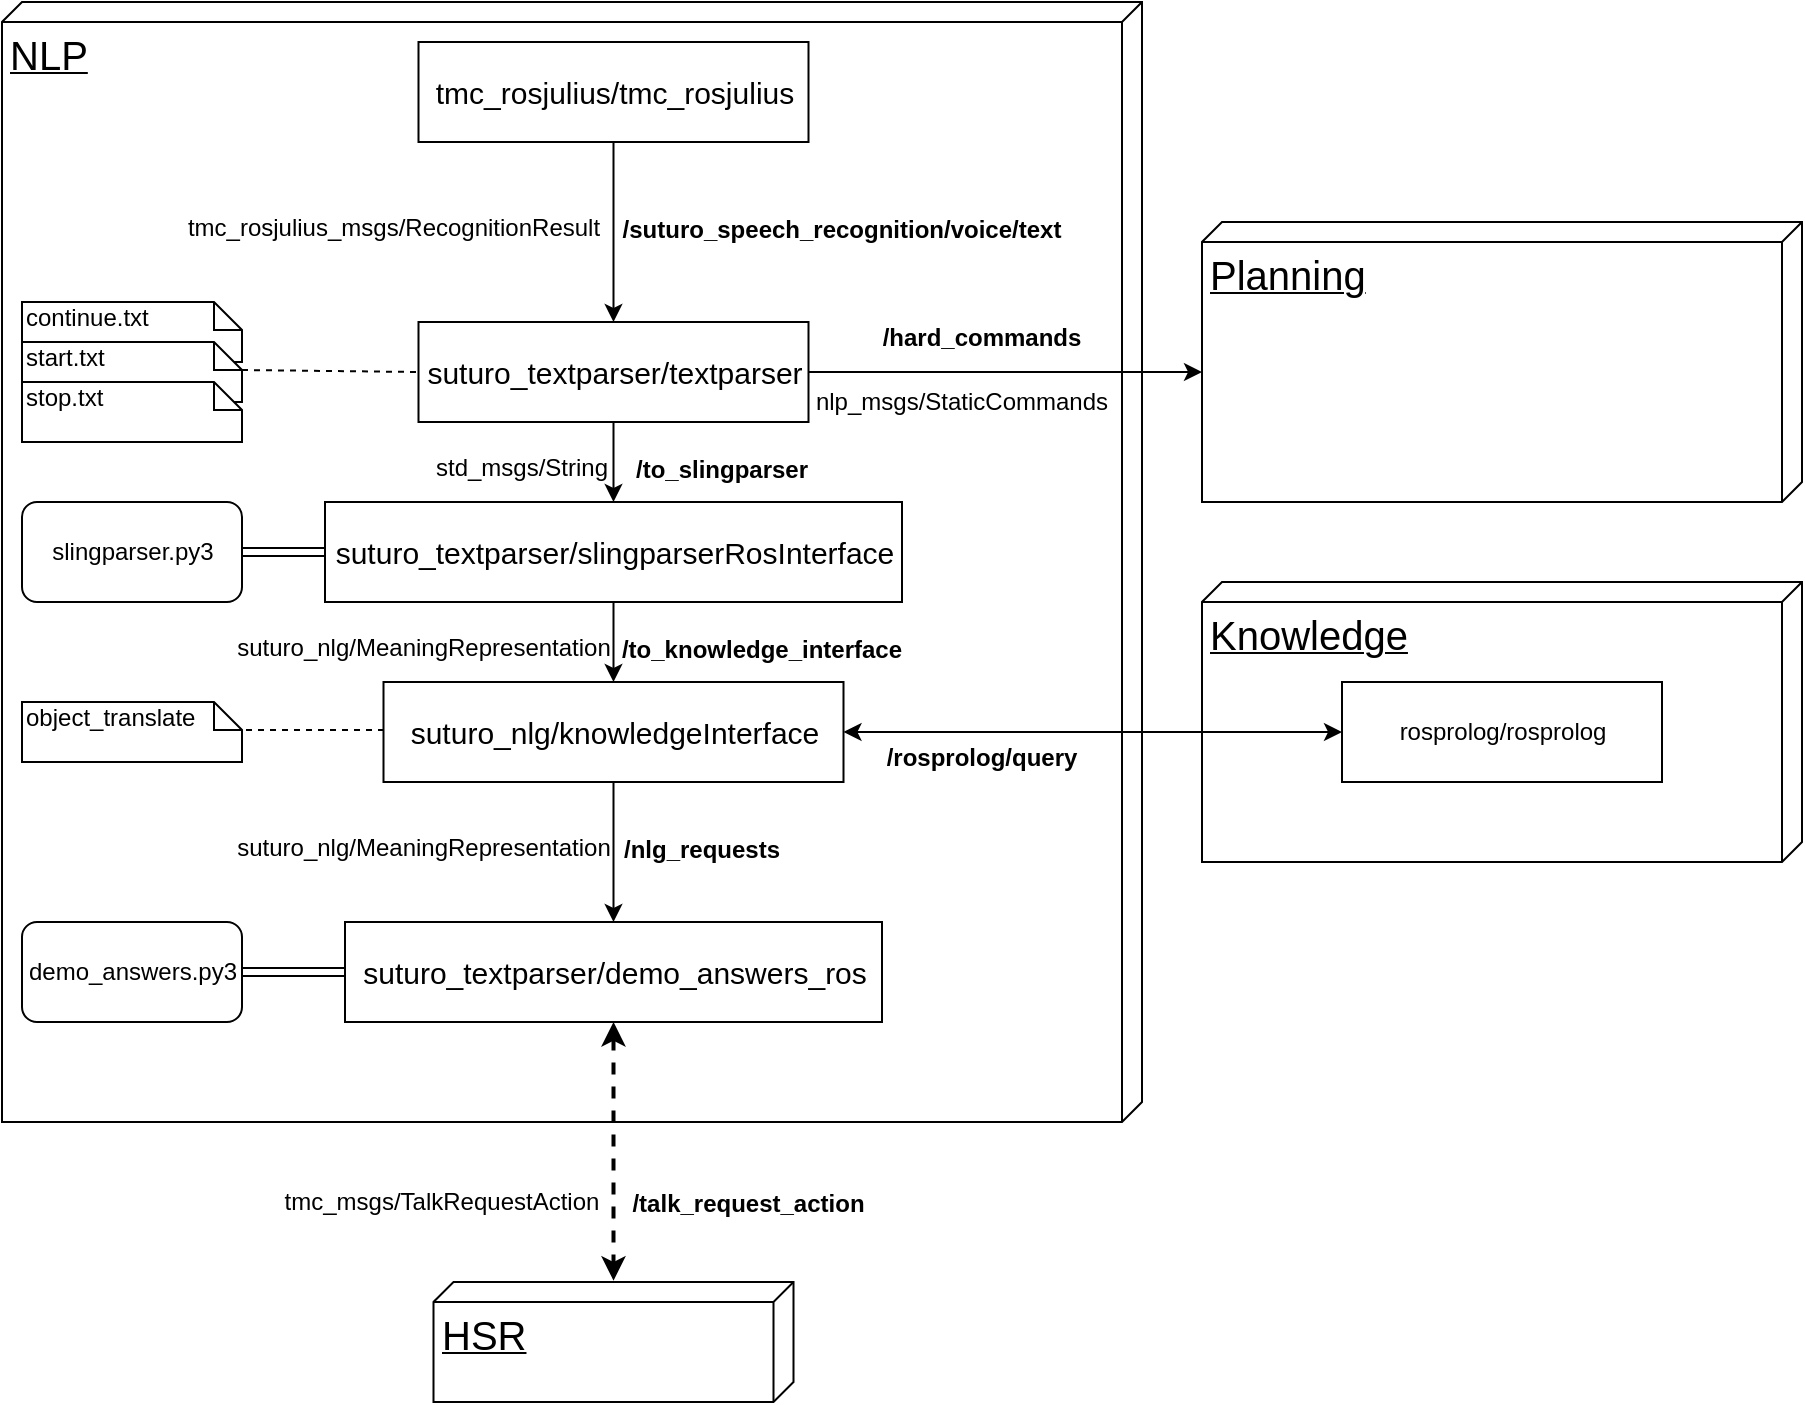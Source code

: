 <mxfile version="13.0.8" type="device"><diagram id="Cdkig--bH-7kGWkOHFzE" name="Page-1"><mxGraphModel dx="2946" dy="1596" grid="1" gridSize="10" guides="1" tooltips="1" connect="1" arrows="1" fold="1" page="1" pageScale="1" pageWidth="500" pageHeight="400" math="0" shadow="0"><root><mxCell id="0"/><mxCell id="1" parent="0"/><mxCell id="wPMgerVZ_2WTFrj-2VJB-2" value="&lt;font style=&quot;font-size: 20px&quot;&gt;NLP&lt;/font&gt;" style="verticalAlign=top;align=left;spacingTop=8;spacingLeft=2;spacingRight=12;shape=cube;size=10;direction=south;fontStyle=4;html=1;" vertex="1" parent="1"><mxGeometry x="40" y="10" width="570" height="560" as="geometry"/></mxCell><mxCell id="wPMgerVZ_2WTFrj-2VJB-3" value="&lt;font style=&quot;font-size: 15px&quot;&gt;&lt;span style=&quot;background-color: rgb(255 , 255 , 255)&quot;&gt;tmc_rosjulius/&lt;/span&gt;tmc_rosjulius&lt;/font&gt;" style="html=1;" vertex="1" parent="1"><mxGeometry x="248.25" y="30" width="195" height="50" as="geometry"/></mxCell><mxCell id="wPMgerVZ_2WTFrj-2VJB-4" value="&lt;span style=&quot;background-color: rgb(255 , 255 , 255)&quot;&gt;&lt;font style=&quot;font-size: 15px&quot;&gt;suturo_textparser/textparser&lt;/font&gt;&lt;/span&gt;" style="html=1;" vertex="1" parent="1"><mxGeometry x="248.25" y="170" width="195" height="50" as="geometry"/></mxCell><mxCell id="wPMgerVZ_2WTFrj-2VJB-5" value="&lt;span style=&quot;background-color: rgb(255 , 255 , 255)&quot;&gt;&lt;font style=&quot;font-size: 15px&quot;&gt;suturo_textparser/slingparserRosInterface&lt;/font&gt;&lt;/span&gt;" style="html=1;" vertex="1" parent="1"><mxGeometry x="201.5" y="260" width="288.5" height="50" as="geometry"/></mxCell><mxCell id="wPMgerVZ_2WTFrj-2VJB-6" value="&lt;span style=&quot;background-color: rgb(255 , 255 , 255)&quot;&gt;&lt;font style=&quot;font-size: 15px&quot;&gt;suturo_nlg/knowledgeInterface&lt;/font&gt;&lt;/span&gt;" style="html=1;" vertex="1" parent="1"><mxGeometry x="230.75" y="350" width="230" height="50" as="geometry"/></mxCell><mxCell id="wPMgerVZ_2WTFrj-2VJB-7" value="&lt;span style=&quot;background-color: rgb(255 , 255 , 255)&quot;&gt;&lt;font style=&quot;font-size: 15px&quot;&gt;suturo_textparser/demo_answers_ros&lt;/font&gt;&lt;/span&gt;" style="html=1;" vertex="1" parent="1"><mxGeometry x="211.5" y="470" width="268.5" height="50" as="geometry"/></mxCell><mxCell id="wPMgerVZ_2WTFrj-2VJB-8" value="slingparser.py3" style="html=1;gradientColor=none;glass=0;rounded=1;" vertex="1" parent="1"><mxGeometry x="50" y="260" width="110" height="50" as="geometry"/></mxCell><mxCell id="wPMgerVZ_2WTFrj-2VJB-9" value="" style="shape=link;html=1;entryX=0;entryY=0.5;entryDx=0;entryDy=0;exitX=1;exitY=0.5;exitDx=0;exitDy=0;" edge="1" parent="1" source="wPMgerVZ_2WTFrj-2VJB-8" target="wPMgerVZ_2WTFrj-2VJB-5"><mxGeometry width="50" height="50" relative="1" as="geometry"><mxPoint x="380" y="430" as="sourcePoint"/><mxPoint x="430" y="380" as="targetPoint"/></mxGeometry></mxCell><mxCell id="wPMgerVZ_2WTFrj-2VJB-10" value="demo_answers.py3" style="html=1;gradientColor=none;glass=0;rounded=1;" vertex="1" parent="1"><mxGeometry x="50" y="470" width="110" height="50" as="geometry"/></mxCell><mxCell id="wPMgerVZ_2WTFrj-2VJB-11" value="" style="shape=link;html=1;exitX=1;exitY=0.5;exitDx=0;exitDy=0;" edge="1" parent="1" source="wPMgerVZ_2WTFrj-2VJB-10" target="wPMgerVZ_2WTFrj-2VJB-7"><mxGeometry width="50" height="50" relative="1" as="geometry"><mxPoint x="380" y="430" as="sourcePoint"/><mxPoint x="430" y="380" as="targetPoint"/></mxGeometry></mxCell><mxCell id="wPMgerVZ_2WTFrj-2VJB-12" value="&lt;font style=&quot;font-size: 20px&quot;&gt;Knowledge&lt;/font&gt;" style="verticalAlign=top;align=left;spacingTop=8;spacingLeft=2;spacingRight=12;shape=cube;size=10;direction=south;fontStyle=4;html=1;" vertex="1" parent="1"><mxGeometry x="640" y="300" width="300" height="140" as="geometry"/></mxCell><mxCell id="wPMgerVZ_2WTFrj-2VJB-15" value="&lt;span style=&quot;background-color: rgb(255 , 255 , 255)&quot;&gt;rosprolog/rosprolog&lt;/span&gt;" style="html=1;" vertex="1" parent="1"><mxGeometry x="710" y="350" width="160" height="50" as="geometry"/></mxCell><mxCell id="wPMgerVZ_2WTFrj-2VJB-16" value="&lt;font style=&quot;font-size: 20px&quot;&gt;HSR&lt;/font&gt;" style="verticalAlign=top;align=left;spacingTop=8;spacingLeft=2;spacingRight=12;shape=cube;size=10;direction=south;fontStyle=4;html=1;rounded=1;glass=0;gradientColor=none;" vertex="1" parent="1"><mxGeometry x="255.75" y="650" width="180" height="60" as="geometry"/></mxCell><mxCell id="wPMgerVZ_2WTFrj-2VJB-17" value="" style="endArrow=classic;html=1;entryX=0.5;entryY=0;entryDx=0;entryDy=0;exitX=0.5;exitY=1;exitDx=0;exitDy=0;" edge="1" parent="1" source="wPMgerVZ_2WTFrj-2VJB-3" target="wPMgerVZ_2WTFrj-2VJB-4"><mxGeometry width="50" height="50" relative="1" as="geometry"><mxPoint x="390" y="340" as="sourcePoint"/><mxPoint x="440" y="290" as="targetPoint"/></mxGeometry></mxCell><mxCell id="wPMgerVZ_2WTFrj-2VJB-18" value="" style="endArrow=classic;html=1;entryX=0.5;entryY=0;entryDx=0;entryDy=0;exitX=0.5;exitY=1;exitDx=0;exitDy=0;" edge="1" parent="1" source="wPMgerVZ_2WTFrj-2VJB-4" target="wPMgerVZ_2WTFrj-2VJB-5"><mxGeometry width="50" height="50" relative="1" as="geometry"><mxPoint x="390" y="340" as="sourcePoint"/><mxPoint x="440" y="290" as="targetPoint"/></mxGeometry></mxCell><mxCell id="wPMgerVZ_2WTFrj-2VJB-19" value="" style="endArrow=classic;html=1;entryX=0.5;entryY=0;entryDx=0;entryDy=0;exitX=0.5;exitY=1;exitDx=0;exitDy=0;" edge="1" parent="1" source="wPMgerVZ_2WTFrj-2VJB-5" target="wPMgerVZ_2WTFrj-2VJB-6"><mxGeometry width="50" height="50" relative="1" as="geometry"><mxPoint x="390" y="340" as="sourcePoint"/><mxPoint x="440" y="290" as="targetPoint"/></mxGeometry></mxCell><mxCell id="wPMgerVZ_2WTFrj-2VJB-20" value="" style="endArrow=classic;html=1;entryX=0.5;entryY=0;entryDx=0;entryDy=0;exitX=0.5;exitY=1;exitDx=0;exitDy=0;" edge="1" parent="1" source="wPMgerVZ_2WTFrj-2VJB-6" target="wPMgerVZ_2WTFrj-2VJB-7"><mxGeometry width="50" height="50" relative="1" as="geometry"><mxPoint x="390" y="340" as="sourcePoint"/><mxPoint x="440" y="290" as="targetPoint"/></mxGeometry></mxCell><mxCell id="wPMgerVZ_2WTFrj-2VJB-21" value="" style="endArrow=classic;startArrow=classic;html=1;entryX=-0.011;entryY=0.5;entryDx=0;entryDy=0;entryPerimeter=0;exitX=0.5;exitY=1;exitDx=0;exitDy=0;dashed=1;strokeWidth=2;" edge="1" parent="1" source="wPMgerVZ_2WTFrj-2VJB-7" target="wPMgerVZ_2WTFrj-2VJB-16"><mxGeometry width="50" height="50" relative="1" as="geometry"><mxPoint x="390" y="520" as="sourcePoint"/><mxPoint x="440" y="470" as="targetPoint"/></mxGeometry></mxCell><mxCell id="wPMgerVZ_2WTFrj-2VJB-22" value="" style="endArrow=classic;startArrow=classic;html=1;entryX=1;entryY=0.5;entryDx=0;entryDy=0;" edge="1" parent="1" source="wPMgerVZ_2WTFrj-2VJB-15" target="wPMgerVZ_2WTFrj-2VJB-6"><mxGeometry width="50" height="50" relative="1" as="geometry"><mxPoint x="430" y="480" as="sourcePoint"/><mxPoint x="480" y="430" as="targetPoint"/></mxGeometry></mxCell><mxCell id="wPMgerVZ_2WTFrj-2VJB-24" value="object_translate" style="shape=note;whiteSpace=wrap;html=1;size=14;verticalAlign=top;align=left;spacingTop=-6;rounded=1;glass=0;gradientColor=none;" vertex="1" parent="1"><mxGeometry x="50" y="360" width="110" height="30" as="geometry"/></mxCell><mxCell id="wPMgerVZ_2WTFrj-2VJB-25" value="continue.txt" style="shape=note;whiteSpace=wrap;html=1;size=14;verticalAlign=top;align=left;spacingTop=-6;rounded=1;glass=0;gradientColor=none;" vertex="1" parent="1"><mxGeometry x="50" y="160" width="110" height="30" as="geometry"/></mxCell><mxCell id="wPMgerVZ_2WTFrj-2VJB-26" value="start.txt" style="shape=note;whiteSpace=wrap;html=1;size=14;verticalAlign=top;align=left;spacingTop=-6;rounded=1;glass=0;gradientColor=none;" vertex="1" parent="1"><mxGeometry x="50" y="180" width="110" height="30" as="geometry"/></mxCell><mxCell id="wPMgerVZ_2WTFrj-2VJB-27" value="stop.txt" style="shape=note;whiteSpace=wrap;html=1;size=14;verticalAlign=top;align=left;spacingTop=-6;rounded=1;glass=0;gradientColor=none;" vertex="1" parent="1"><mxGeometry x="50" y="200" width="110" height="30" as="geometry"/></mxCell><mxCell id="wPMgerVZ_2WTFrj-2VJB-28" value="" style="endArrow=none;dashed=1;html=1;entryX=0;entryY=0;entryDx=110;entryDy=14;entryPerimeter=0;" edge="1" parent="1" target="wPMgerVZ_2WTFrj-2VJB-24"><mxGeometry width="50" height="50" relative="1" as="geometry"><mxPoint x="231" y="374" as="sourcePoint"/><mxPoint x="480" y="250" as="targetPoint"/></mxGeometry></mxCell><mxCell id="wPMgerVZ_2WTFrj-2VJB-29" value="" style="endArrow=none;dashed=1;html=1;entryX=0;entryY=0.5;entryDx=0;entryDy=0;exitX=0;exitY=0;exitDx=110;exitDy=14;exitPerimeter=0;" edge="1" parent="1" source="wPMgerVZ_2WTFrj-2VJB-26" target="wPMgerVZ_2WTFrj-2VJB-4"><mxGeometry width="50" height="50" relative="1" as="geometry"><mxPoint x="430" y="300" as="sourcePoint"/><mxPoint x="480" y="250" as="targetPoint"/></mxGeometry></mxCell><mxCell id="wPMgerVZ_2WTFrj-2VJB-31" value="/hard_commands" style="text;align=center;fontStyle=1;verticalAlign=middle;spacingLeft=3;spacingRight=3;strokeColor=none;rotatable=0;points=[[0,0.5],[1,0.5]];portConstraint=eastwest;rounded=1;glass=0;gradientColor=none;" vertex="1" parent="1"><mxGeometry x="500" y="164" width="60" height="26" as="geometry"/></mxCell><mxCell id="wPMgerVZ_2WTFrj-2VJB-32" value="&lt;font style=&quot;font-size: 20px&quot;&gt;Planning&lt;/font&gt;" style="verticalAlign=top;align=left;spacingTop=8;spacingLeft=2;spacingRight=12;shape=cube;size=10;direction=south;fontStyle=4;html=1;" vertex="1" parent="1"><mxGeometry x="640" y="120" width="300" height="140" as="geometry"/></mxCell><mxCell id="wPMgerVZ_2WTFrj-2VJB-33" value="" style="endArrow=classic;html=1;entryX=0;entryY=0;entryDx=75;entryDy=300;entryPerimeter=0;exitX=1;exitY=0.5;exitDx=0;exitDy=0;" edge="1" parent="1" source="wPMgerVZ_2WTFrj-2VJB-4" target="wPMgerVZ_2WTFrj-2VJB-32"><mxGeometry width="50" height="50" relative="1" as="geometry"><mxPoint x="440" y="410" as="sourcePoint"/><mxPoint x="490" y="360" as="targetPoint"/></mxGeometry></mxCell><mxCell id="wPMgerVZ_2WTFrj-2VJB-34" value="/nlg_requests" style="text;align=center;fontStyle=1;verticalAlign=middle;spacingLeft=3;spacingRight=3;strokeColor=none;rotatable=0;points=[[0,0.5],[1,0.5]];portConstraint=eastwest;rounded=1;glass=0;gradientColor=none;" vertex="1" parent="1"><mxGeometry x="360" y="420" width="60" height="26" as="geometry"/></mxCell><mxCell id="wPMgerVZ_2WTFrj-2VJB-35" value="/suturo_speech_recognition/voice/text" style="text;align=center;fontStyle=1;verticalAlign=middle;spacingLeft=3;spacingRight=3;strokeColor=none;rotatable=0;points=[[0,0.5],[1,0.5]];portConstraint=eastwest;rounded=1;glass=0;gradientColor=none;" vertex="1" parent="1"><mxGeometry x="430" y="110" width="60" height="26" as="geometry"/></mxCell><mxCell id="wPMgerVZ_2WTFrj-2VJB-36" value="/to_slingparser" style="text;align=center;fontStyle=1;verticalAlign=middle;spacingLeft=3;spacingRight=3;strokeColor=none;rotatable=0;points=[[0,0.5],[1,0.5]];portConstraint=eastwest;rounded=1;glass=0;gradientColor=none;" vertex="1" parent="1"><mxGeometry x="370" y="230" width="60" height="26" as="geometry"/></mxCell><mxCell id="wPMgerVZ_2WTFrj-2VJB-37" value="/to_knowledge_interface" style="text;align=center;fontStyle=1;verticalAlign=middle;spacingLeft=3;spacingRight=3;strokeColor=none;rotatable=0;points=[[0,0.5],[1,0.5]];portConstraint=eastwest;rounded=1;glass=0;gradientColor=none;" vertex="1" parent="1"><mxGeometry x="390" y="320" width="60" height="26" as="geometry"/></mxCell><mxCell id="wPMgerVZ_2WTFrj-2VJB-38" value="tmc_rosjulius_msgs/RecognitionResult" style="text;html=1;strokeColor=none;fillColor=none;align=center;verticalAlign=middle;whiteSpace=wrap;rounded=0;glass=0;" vertex="1" parent="1"><mxGeometry x="215.75" y="113" width="40" height="20" as="geometry"/></mxCell><mxCell id="wPMgerVZ_2WTFrj-2VJB-39" value="std_msgs/String" style="text;html=1;strokeColor=none;fillColor=none;align=center;verticalAlign=middle;whiteSpace=wrap;rounded=0;glass=0;" vertex="1" parent="1"><mxGeometry x="280" y="233" width="40" height="20" as="geometry"/></mxCell><mxCell id="wPMgerVZ_2WTFrj-2VJB-40" value="suturo_nlg/MeaningRepresentation" style="text;html=1;strokeColor=none;fillColor=none;align=center;verticalAlign=middle;whiteSpace=wrap;rounded=0;glass=0;" vertex="1" parent="1"><mxGeometry x="230.75" y="323" width="40" height="20" as="geometry"/></mxCell><mxCell id="wPMgerVZ_2WTFrj-2VJB-41" value="suturo_nlg/MeaningRepresentation" style="text;html=1;strokeColor=none;fillColor=none;align=center;verticalAlign=middle;whiteSpace=wrap;rounded=0;glass=0;" vertex="1" parent="1"><mxGeometry x="230.75" y="423" width="40" height="20" as="geometry"/></mxCell><mxCell id="wPMgerVZ_2WTFrj-2VJB-42" value="/rosprolog/query" style="text;align=center;fontStyle=1;verticalAlign=middle;spacingLeft=3;spacingRight=3;strokeColor=none;rotatable=0;points=[[0,0.5],[1,0.5]];portConstraint=eastwest;rounded=1;glass=0;gradientColor=none;" vertex="1" parent="1"><mxGeometry x="500" y="374" width="60" height="26" as="geometry"/></mxCell><mxCell id="wPMgerVZ_2WTFrj-2VJB-43" value="nlp_msgs/StaticCommands" style="text;html=1;strokeColor=none;fillColor=none;align=center;verticalAlign=middle;whiteSpace=wrap;rounded=0;glass=0;" vertex="1" parent="1"><mxGeometry x="500" y="200" width="40" height="20" as="geometry"/></mxCell><mxCell id="wPMgerVZ_2WTFrj-2VJB-45" value="tmc_msgs/TalkRequestAction" style="text;html=1;strokeColor=none;fillColor=none;align=center;verticalAlign=middle;whiteSpace=wrap;rounded=0;glass=0;" vertex="1" parent="1"><mxGeometry x="240" y="600" width="40" height="20" as="geometry"/></mxCell><mxCell id="wPMgerVZ_2WTFrj-2VJB-46" value="/talk_request_action" style="text;align=center;fontStyle=1;verticalAlign=middle;spacingLeft=3;spacingRight=3;strokeColor=none;rotatable=0;points=[[0,0.5],[1,0.5]];portConstraint=eastwest;rounded=1;glass=0;gradientColor=none;" vertex="1" parent="1"><mxGeometry x="383.25" y="597" width="60" height="26" as="geometry"/></mxCell></root></mxGraphModel></diagram></mxfile>